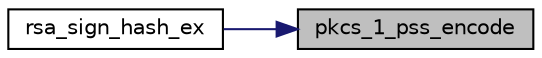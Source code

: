 digraph "pkcs_1_pss_encode"
{
 // LATEX_PDF_SIZE
  edge [fontname="Helvetica",fontsize="10",labelfontname="Helvetica",labelfontsize="10"];
  node [fontname="Helvetica",fontsize="10",shape=record];
  rankdir="RL";
  Node11 [label="pkcs_1_pss_encode",height=0.2,width=0.4,color="black", fillcolor="grey75", style="filled", fontcolor="black",tooltip="PKCS #1 v2.00 Signature Encoding."];
  Node11 -> Node12 [dir="back",color="midnightblue",fontsize="10",style="solid",fontname="Helvetica"];
  Node12 [label="rsa_sign_hash_ex",height=0.2,width=0.4,color="black", fillcolor="white", style="filled",URL="$rsa__sign__hash_8c.html#a7a07f13dda380b3a3545a07047195ecd",tooltip="PKCS #1 pad then sign."];
}
